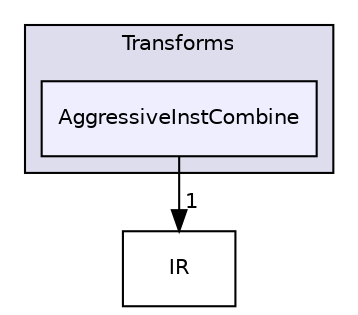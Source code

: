 digraph "include/llvm/Transforms/AggressiveInstCombine" {
  bgcolor=transparent;
  compound=true
  node [ fontsize="10", fontname="Helvetica"];
  edge [ labelfontsize="10", labelfontname="Helvetica"];
  subgraph clusterdir_5625ec55672b6ae9c183a884d9f7b761 {
    graph [ bgcolor="#ddddee", pencolor="black", label="Transforms" fontname="Helvetica", fontsize="10", URL="dir_5625ec55672b6ae9c183a884d9f7b761.html"]
  dir_df3963b4ebbe1c6a5faeac0fadd67d94 [shape=box, label="AggressiveInstCombine", style="filled", fillcolor="#eeeeff", pencolor="black", URL="dir_df3963b4ebbe1c6a5faeac0fadd67d94.html"];
  }
  dir_c3e93f23a4a31c717998b98ce143b7c0 [shape=box label="IR" URL="dir_c3e93f23a4a31c717998b98ce143b7c0.html"];
  dir_df3963b4ebbe1c6a5faeac0fadd67d94->dir_c3e93f23a4a31c717998b98ce143b7c0 [headlabel="1", labeldistance=1.5 headhref="dir_000309_000010.html"];
}
